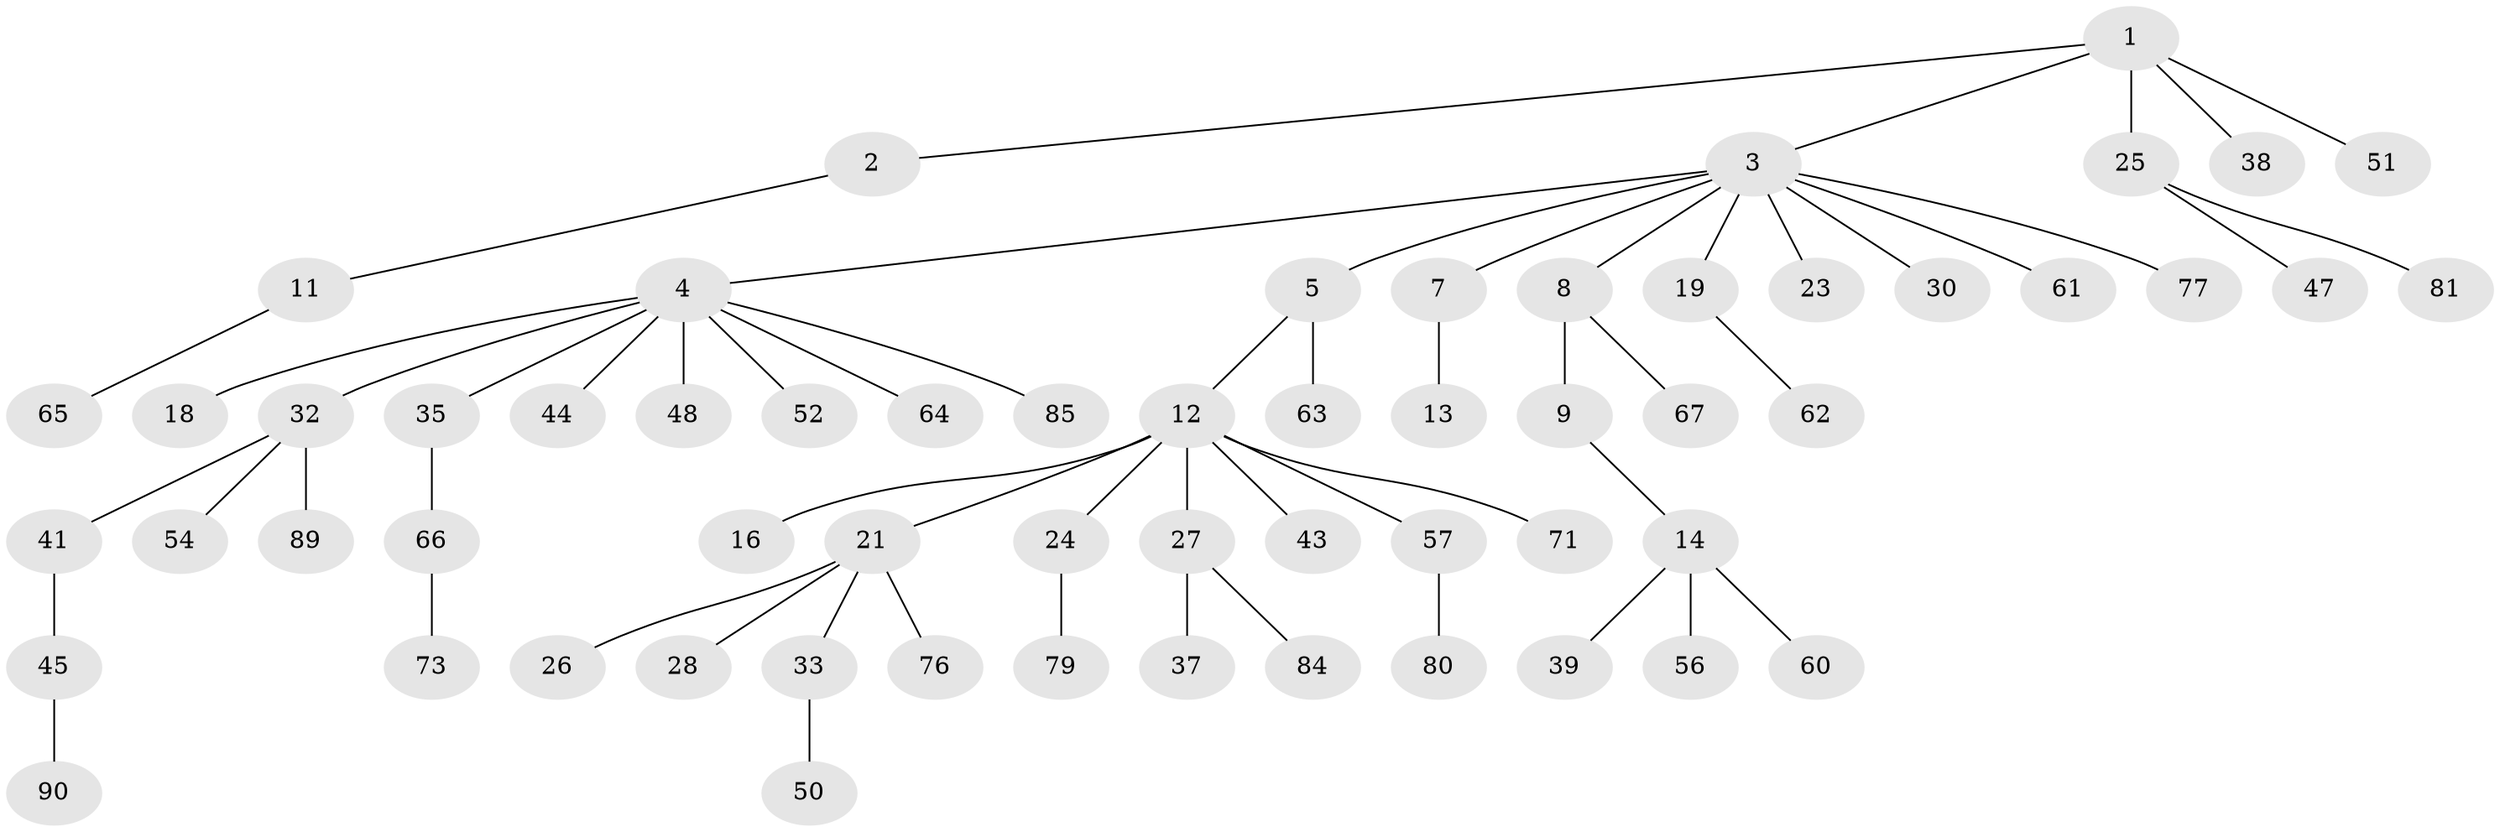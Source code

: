 // original degree distribution, {5: 0.021739130434782608, 2: 0.2826086956521739, 9: 0.010869565217391304, 3: 0.11956521739130435, 4: 0.05434782608695652, 7: 0.010869565217391304, 6: 0.010869565217391304, 1: 0.4891304347826087}
// Generated by graph-tools (version 1.1) at 2025/42/03/06/25 10:42:04]
// undirected, 60 vertices, 59 edges
graph export_dot {
graph [start="1"]
  node [color=gray90,style=filled];
  1 [super="+6"];
  2;
  3 [super="+29"];
  4 [super="+17"];
  5 [super="+10"];
  7 [super="+78"];
  8 [super="+72"];
  9 [super="+42"];
  11 [super="+46"];
  12 [super="+15"];
  13 [super="+58"];
  14 [super="+31"];
  16 [super="+75"];
  18 [super="+20"];
  19 [super="+86"];
  21 [super="+22"];
  23 [super="+40"];
  24 [super="+53"];
  25 [super="+68"];
  26;
  27 [super="+36"];
  28 [super="+74"];
  30;
  32 [super="+34"];
  33;
  35 [super="+69"];
  37 [super="+82"];
  38;
  39;
  41 [super="+49"];
  43;
  44 [super="+88"];
  45 [super="+55"];
  47;
  48;
  50 [super="+92"];
  51;
  52;
  54;
  56;
  57 [super="+59"];
  60;
  61 [super="+70"];
  62;
  63;
  64;
  65 [super="+87"];
  66 [super="+83"];
  67;
  71;
  73;
  76 [super="+91"];
  77;
  79;
  80;
  81;
  84;
  85;
  89;
  90;
  1 -- 2;
  1 -- 3;
  1 -- 25;
  1 -- 51;
  1 -- 38;
  2 -- 11;
  3 -- 4;
  3 -- 5;
  3 -- 7;
  3 -- 8;
  3 -- 19;
  3 -- 23;
  3 -- 77;
  3 -- 61;
  3 -- 30;
  4 -- 35;
  4 -- 48;
  4 -- 85;
  4 -- 32;
  4 -- 64;
  4 -- 18;
  4 -- 52;
  4 -- 44;
  5 -- 12;
  5 -- 63;
  7 -- 13;
  8 -- 9;
  8 -- 67;
  9 -- 14;
  11 -- 65;
  12 -- 21;
  12 -- 16;
  12 -- 71;
  12 -- 24;
  12 -- 57;
  12 -- 43;
  12 -- 27;
  14 -- 56;
  14 -- 60;
  14 -- 39;
  19 -- 62;
  21 -- 26;
  21 -- 33;
  21 -- 28;
  21 -- 76;
  24 -- 79;
  25 -- 47;
  25 -- 81;
  27 -- 84;
  27 -- 37;
  32 -- 89;
  32 -- 54;
  32 -- 41;
  33 -- 50;
  35 -- 66;
  41 -- 45;
  45 -- 90;
  57 -- 80;
  66 -- 73;
}
